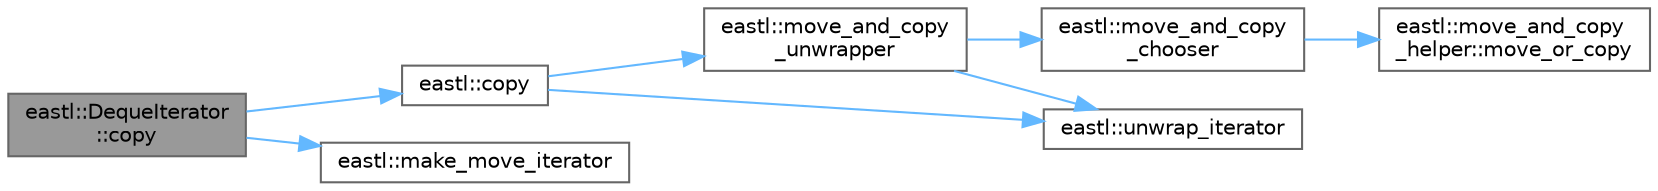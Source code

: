 digraph "eastl::DequeIterator::copy"
{
 // LATEX_PDF_SIZE
  bgcolor="transparent";
  edge [fontname=Helvetica,fontsize=10,labelfontname=Helvetica,labelfontsize=10];
  node [fontname=Helvetica,fontsize=10,shape=box,height=0.2,width=0.4];
  rankdir="LR";
  Node1 [id="Node000001",label="eastl::DequeIterator\l::copy",height=0.2,width=0.4,color="gray40", fillcolor="grey60", style="filled", fontcolor="black",tooltip=" "];
  Node1 -> Node2 [id="edge1_Node000001_Node000002",color="steelblue1",style="solid",tooltip=" "];
  Node2 [id="Node000002",label="eastl::copy",height=0.2,width=0.4,color="grey40", fillcolor="white", style="filled",URL="$namespaceeastl.html#a3df94cc41821710012e6719792d30db3",tooltip=" "];
  Node2 -> Node3 [id="edge2_Node000002_Node000003",color="steelblue1",style="solid",tooltip=" "];
  Node3 [id="Node000003",label="eastl::move_and_copy\l_unwrapper",height=0.2,width=0.4,color="grey40", fillcolor="white", style="filled",URL="$namespaceeastl.html#a661e609e51ae177a723acb076d9fcb52",tooltip=" "];
  Node3 -> Node4 [id="edge3_Node000003_Node000004",color="steelblue1",style="solid",tooltip=" "];
  Node4 [id="Node000004",label="eastl::move_and_copy\l_chooser",height=0.2,width=0.4,color="grey40", fillcolor="white", style="filled",URL="$namespaceeastl.html#a69a59b58a0b86c06c81fd89a94cff90d",tooltip=" "];
  Node4 -> Node5 [id="edge4_Node000004_Node000005",color="steelblue1",style="solid",tooltip=" "];
  Node5 [id="Node000005",label="eastl::move_and_copy\l_helper::move_or_copy",height=0.2,width=0.4,color="grey40", fillcolor="white", style="filled",URL="$structeastl_1_1move__and__copy__helper.html#aa9de7d135fbe5ddb02a94513283cf77b",tooltip=" "];
  Node3 -> Node6 [id="edge5_Node000003_Node000006",color="steelblue1",style="solid",tooltip=" "];
  Node6 [id="Node000006",label="eastl::unwrap_iterator",height=0.2,width=0.4,color="grey40", fillcolor="white", style="filled",URL="$namespaceeastl.html#a82f343209a121c16468a124327e2d303",tooltip=" "];
  Node2 -> Node6 [id="edge6_Node000002_Node000006",color="steelblue1",style="solid",tooltip=" "];
  Node1 -> Node7 [id="edge7_Node000001_Node000007",color="steelblue1",style="solid",tooltip=" "];
  Node7 [id="Node000007",label="eastl::make_move_iterator",height=0.2,width=0.4,color="grey40", fillcolor="white", style="filled",URL="$namespaceeastl.html#a66c2db3ce0c6f08a67e1a8de6bab0629",tooltip=" "];
}
